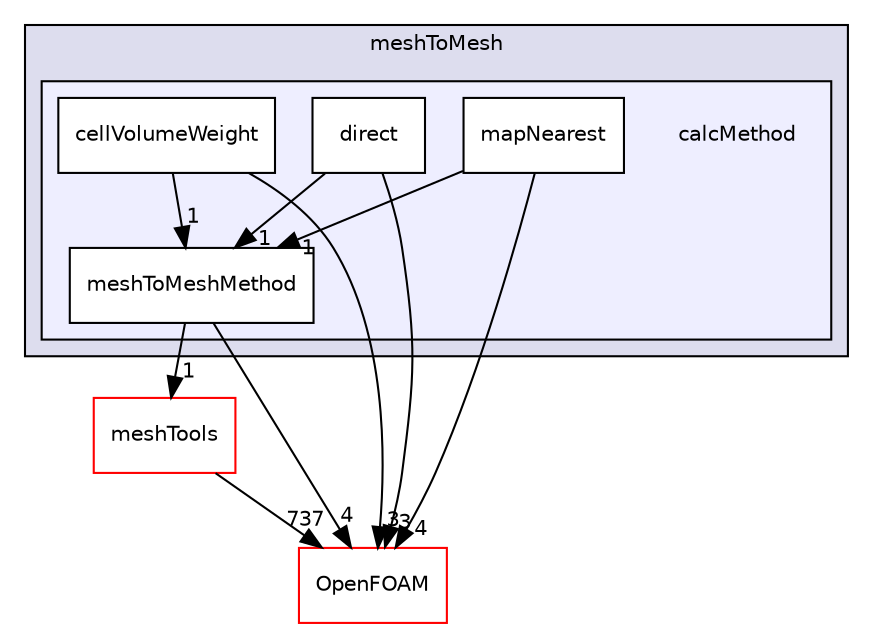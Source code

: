 digraph "src/sampling/meshToMesh/calcMethod" {
  bgcolor=transparent;
  compound=true
  node [ fontsize="10", fontname="Helvetica"];
  edge [ labelfontsize="10", labelfontname="Helvetica"];
  subgraph clusterdir_5d7b251635f57ecde20f7aaf83381484 {
    graph [ bgcolor="#ddddee", pencolor="black", label="meshToMesh" fontname="Helvetica", fontsize="10", URL="dir_5d7b251635f57ecde20f7aaf83381484.html"]
  subgraph clusterdir_1bf0885e90ae4cc13a20a3c254c3cfca {
    graph [ bgcolor="#eeeeff", pencolor="black", label="" URL="dir_1bf0885e90ae4cc13a20a3c254c3cfca.html"];
    dir_1bf0885e90ae4cc13a20a3c254c3cfca [shape=plaintext label="calcMethod"];
    dir_86429c07d437022511c977ed695a6971 [shape=box label="cellVolumeWeight" color="black" fillcolor="white" style="filled" URL="dir_86429c07d437022511c977ed695a6971.html"];
    dir_c76d00096e5c89032d38bbfa20a462b7 [shape=box label="direct" color="black" fillcolor="white" style="filled" URL="dir_c76d00096e5c89032d38bbfa20a462b7.html"];
    dir_2364b0b92656e6298789862f78ced687 [shape=box label="mapNearest" color="black" fillcolor="white" style="filled" URL="dir_2364b0b92656e6298789862f78ced687.html"];
    dir_a511df774912171ea0747db0caac1f29 [shape=box label="meshToMeshMethod" color="black" fillcolor="white" style="filled" URL="dir_a511df774912171ea0747db0caac1f29.html"];
  }
  }
  dir_ae30ad0bef50cf391b24c614251bb9fd [shape=box label="meshTools" color="red" URL="dir_ae30ad0bef50cf391b24c614251bb9fd.html"];
  dir_c5473ff19b20e6ec4dfe5c310b3778a8 [shape=box label="OpenFOAM" color="red" URL="dir_c5473ff19b20e6ec4dfe5c310b3778a8.html"];
  dir_a511df774912171ea0747db0caac1f29->dir_ae30ad0bef50cf391b24c614251bb9fd [headlabel="1", labeldistance=1.5 headhref="dir_002689_001751.html"];
  dir_a511df774912171ea0747db0caac1f29->dir_c5473ff19b20e6ec4dfe5c310b3778a8 [headlabel="4", labeldistance=1.5 headhref="dir_002689_001897.html"];
  dir_2364b0b92656e6298789862f78ced687->dir_a511df774912171ea0747db0caac1f29 [headlabel="1", labeldistance=1.5 headhref="dir_002688_002689.html"];
  dir_2364b0b92656e6298789862f78ced687->dir_c5473ff19b20e6ec4dfe5c310b3778a8 [headlabel="4", labeldistance=1.5 headhref="dir_002688_001897.html"];
  dir_ae30ad0bef50cf391b24c614251bb9fd->dir_c5473ff19b20e6ec4dfe5c310b3778a8 [headlabel="737", labeldistance=1.5 headhref="dir_001751_001897.html"];
  dir_86429c07d437022511c977ed695a6971->dir_a511df774912171ea0747db0caac1f29 [headlabel="1", labeldistance=1.5 headhref="dir_002686_002689.html"];
  dir_86429c07d437022511c977ed695a6971->dir_c5473ff19b20e6ec4dfe5c310b3778a8 [headlabel="3", labeldistance=1.5 headhref="dir_002686_001897.html"];
  dir_c76d00096e5c89032d38bbfa20a462b7->dir_a511df774912171ea0747db0caac1f29 [headlabel="1", labeldistance=1.5 headhref="dir_002687_002689.html"];
  dir_c76d00096e5c89032d38bbfa20a462b7->dir_c5473ff19b20e6ec4dfe5c310b3778a8 [headlabel="3", labeldistance=1.5 headhref="dir_002687_001897.html"];
}
